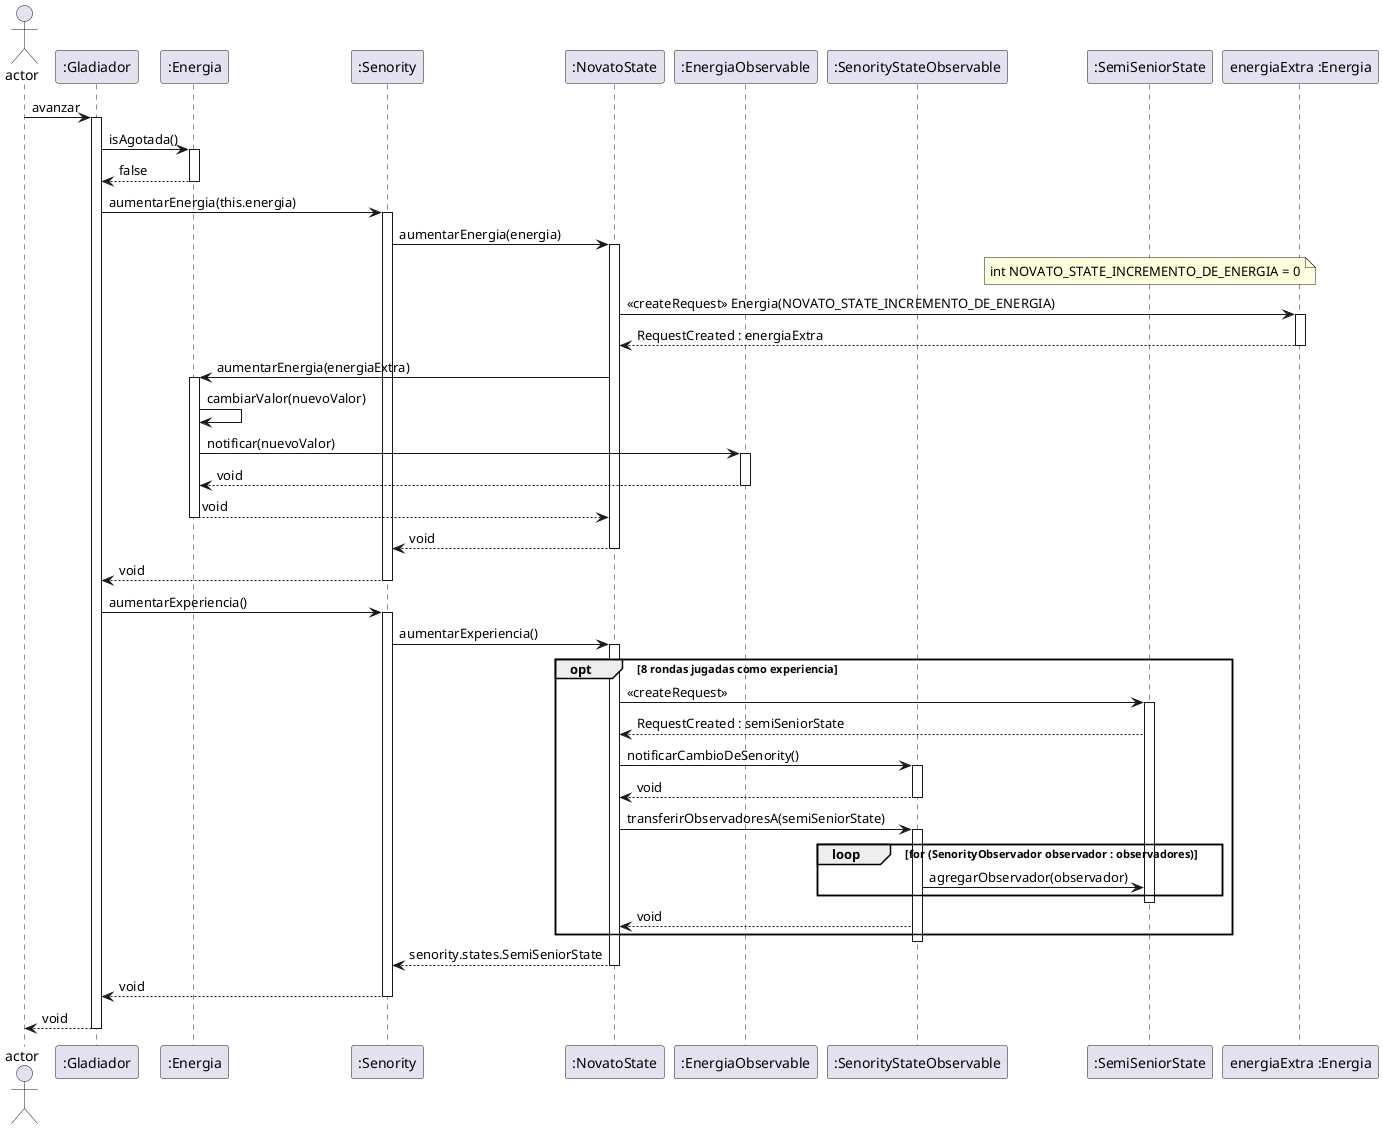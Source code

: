 @startuml
actor Actor as "actor"
participant Gladiador as ":Gladiador"
participant Energia as ":Energia"
participant Senority as ":Senority"
participant NovatoState as ":NovatoState"
participant ObservableEnergia as ":EnergiaObservable"
participant ObservableSenorityState as ":SenorityStateObservable"
participant SemiSeniorState as ":SemiSeniorState"
participant EnergiaExtra as "energiaExtra :Energia"

    Actor->Gladiador: avanzar
        activate Gladiador
          Gladiador->Energia: isAgotada()
          activate Energia
          Gladiador<--Energia: false
          deactivate Energia
          Gladiador->Senority: aumentarEnergia(this.energia)
          activate Senority
            Senority->NovatoState: aumentarEnergia(energia)
            activate NovatoState
            note over SemiSeniorState : int NOVATO_STATE_INCREMENTO_DE_ENERGIA = 0
            NovatoState->EnergiaExtra: << createRequest >> Energia(NOVATO_STATE_INCREMENTO_DE_ENERGIA)
            activate EnergiaExtra
            EnergiaExtra-->NovatoState: RequestCreated : energiaExtra
            deactivate EnergiaExtra
              NovatoState->Energia: aumentarEnergia(energiaExtra)
              activate Energia
              Energia->Energia: cambiarValor(nuevoValor)
                Energia->ObservableEnergia: notificar(nuevoValor)
                activate ObservableEnergia
                Energia<--ObservableEnergia: void
                deactivate ObservableEnergia
              NovatoState<--Energia: void
              deactivate Energia
            Senority<--NovatoState: void
            deactivate NovatoState
          Gladiador<--Senority: void
          deactivate Senority
      Gladiador->Senority: aumentarExperiencia()
      activate Senority
        Senority->NovatoState: aumentarExperiencia()
        opt 8 rondas jugadas como experiencia
        activate NovatoState
          NovatoState->SemiSeniorState: << createRequest >>
          activate SemiSeniorState
          SemiSeniorState-->NovatoState: RequestCreated : semiSeniorState
          NovatoState->ObservableSenorityState: notificarCambioDeSenority()
          activate ObservableSenorityState
          NovatoState<--ObservableSenorityState: void
          deactivate ObservableSenorityState
          NovatoState->ObservableSenorityState: transferirObservadoresA(semiSeniorState)
          activate ObservableSenorityState
          loop for (SenorityObservador observador : observadores)
          ObservableSenorityState->SemiSeniorState: agregarObservador(observador)
          end
          deactivate SemiSeniorState
          NovatoState<--ObservableSenorityState: void
          end
          deactivate ObservableSenorityState
        Senority<--NovatoState: senority.states.SemiSeniorState
        deactivate NovatoState
      Gladiador<--Senority: void
      deactivate Senority
    Actor<--Gladiador: void
    deactivate Gladiador

@enduml